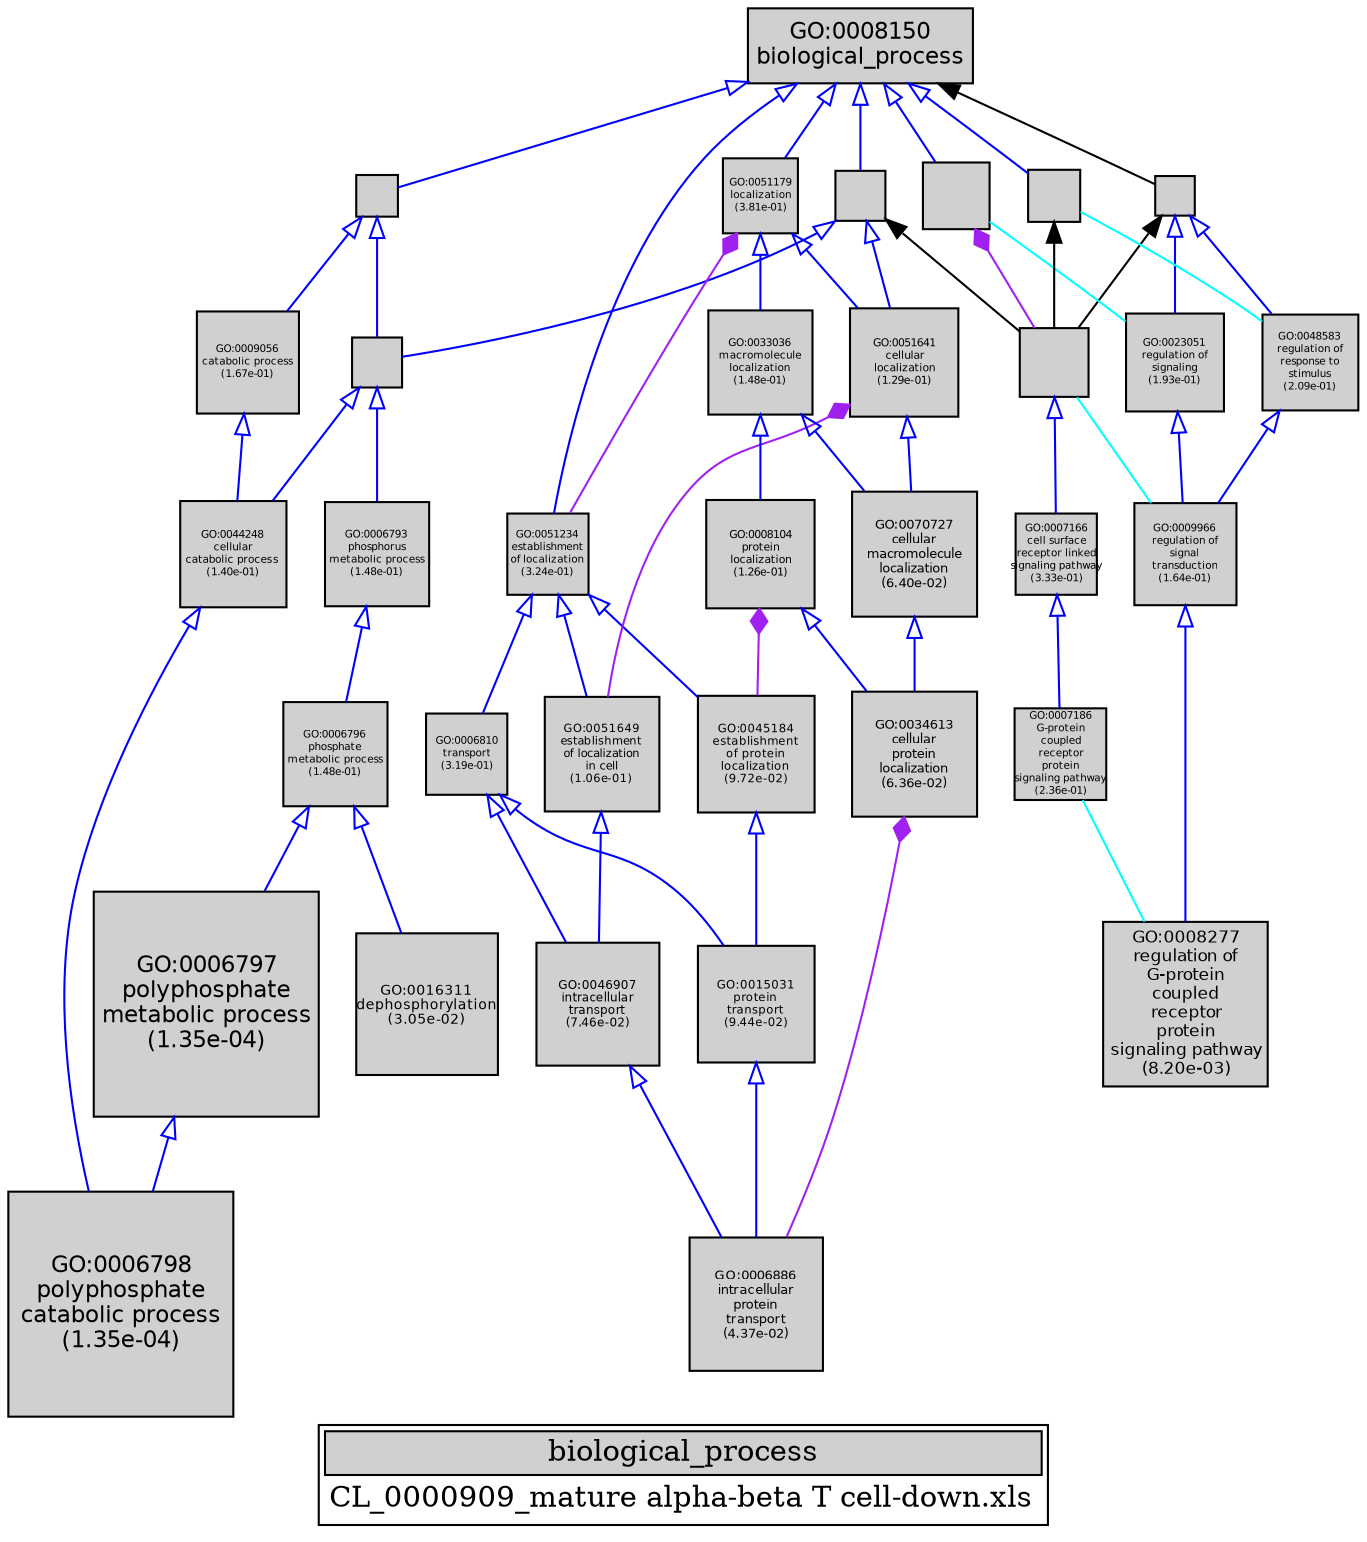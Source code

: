 digraph "biological_process" {
graph [ bgcolor = "#FFFFFF", label = <<TABLE COLOR="black" BGCOLOR="white"><TR><TD COLSPAN="2" BGCOLOR="#D0D0D0"><FONT COLOR="black">biological_process</FONT></TD></TR><TR><TD BORDER="0">CL_0000909_mature alpha-beta T cell-down.xls</TD></TR></TABLE>> ];
node [ fontname = "Helvetica" ];

subgraph "nodes" {

node [ style = "filled", fixedsize = "true", width = 1, shape = "box", fontsize = 9, fillcolor = "#D0D0D0", fontcolor = "black", color = "black" ];

"GO:0044237" [ URL = "#GO:0044237", label = "", width = 0.332142666392, shape = "box", height = 0.332142666392 ];
"GO:0006797" [ URL = "#GO:0006797", label = <<TABLE BORDER="0"><TR><TD>GO:0006797<BR/>polyphosphate<BR/>metabolic process<BR/>(1.35e-04)</TD></TR></TABLE>>, width = 1.5, shape = "box", fontsize = 10.8, height = 1.5 ];
"GO:0009987" [ URL = "#GO:0009987", label = "", width = 0.328783065663, shape = "box", height = 0.328783065663 ];
"GO:0008277" [ URL = "#GO:0008277", label = <<TABLE BORDER="0"><TR><TD>GO:0008277<BR/>regulation of<BR/>G-protein<BR/>coupled<BR/>receptor<BR/>protein<BR/>signaling pathway<BR/>(8.20e-03)</TD></TR></TABLE>>, width = 1.10329283166, shape = "box", fontsize = 7.94370838792, height = 1.10329283166 ];
"GO:0006810" [ URL = "#GO:0006810", label = <<TABLE BORDER="0"><TR><TD>GO:0006810<BR/>transport<BR/>(3.19e-01)</TD></TR></TABLE>>, width = 0.545440422904, shape = "box", fontsize = 5.0, height = 0.545440422904 ];
"GO:0051234" [ URL = "#GO:0051234", label = <<TABLE BORDER="0"><TR><TD>GO:0051234<BR/>establishment<BR/>of localization<BR/>(3.24e-01)</TD></TR></TABLE>>, width = 0.541525161683, shape = "box", fontsize = 5.0, height = 0.541525161683 ];
"GO:0006793" [ URL = "#GO:0006793", label = <<TABLE BORDER="0"><TR><TD>GO:0006793<BR/>phosphorus<BR/>metabolic process<BR/>(1.48e-01)</TD></TR></TABLE>>, width = 0.699568301837, shape = "box", fontsize = 5.03689177323, height = 0.699568301837 ];
"GO:0023051" [ URL = "#GO:0023051", label = <<TABLE BORDER="0"><TR><TD>GO:0023051<BR/>regulation of<BR/>signaling<BR/>(1.93e-01)</TD></TR></TABLE>>, width = 0.650852179776, shape = "box", fontsize = 5.0, height = 0.650852179776 ];
"GO:0008104" [ URL = "#GO:0008104", label = <<TABLE BORDER="0"><TR><TD>GO:0008104<BR/>protein<BR/>localization<BR/>(1.26e-01)</TD></TR></TABLE>>, width = 0.728534568213, shape = "box", fontsize = 5.24544889114, height = 0.728534568213 ];
"GO:0008152" [ URL = "#GO:0008152", label = "", width = 0.275747136153, shape = "box", height = 0.275747136153 ];
"GO:0048583" [ URL = "#GO:0048583", label = <<TABLE BORDER="0"><TR><TD>GO:0048583<BR/>regulation of<BR/>response to<BR/>stimulus<BR/>(2.09e-01)</TD></TR></TABLE>>, width = 0.634805230853, shape = "box", fontsize = 5.0, height = 0.634805230853 ];
"GO:0016311" [ URL = "#GO:0016311", label = <<TABLE BORDER="0"><TR><TD>GO:0016311<BR/>dephosphorylation<BR/>(3.05e-02)</TD></TR></TABLE>>, width = 0.941957003288, shape = "box", fontsize = 6.78209042368, height = 0.941957003288 ];
"GO:0007186" [ URL = "#GO:0007186", label = <<TABLE BORDER="0"><TR><TD>GO:0007186<BR/>G-protein<BR/>coupled<BR/>receptor<BR/>protein<BR/>signaling pathway<BR/>(2.36e-01)</TD></TR></TABLE>>, width = 0.610352561716, shape = "box", fontsize = 5.0, height = 0.610352561716 ];
"GO:0007166" [ URL = "#GO:0007166", label = <<TABLE BORDER="0"><TR><TD>GO:0007166<BR/>cell surface<BR/>receptor linked<BR/>signaling pathway<BR/>(3.33e-01)</TD></TR></TABLE>>, width = 0.535012838759, shape = "box", fontsize = 5.0, height = 0.535012838759 ];
"GO:0008150" [ URL = "#GO:0008150", label = <<TABLE BORDER="0"><TR><TD>GO:0008150<BR/>biological_process</TD></TR></TABLE>>, width = 1.5, shape = "box", fontsize = 10.8 ];
"GO:0045184" [ URL = "#GO:0045184", label = <<TABLE BORDER="0"><TR><TD>GO:0045184<BR/>establishment<BR/>of protein<BR/>localization<BR/>(9.72e-02)</TD></TR></TABLE>>, width = 0.77186748262, shape = "box", fontsize = 5.55744587486, height = 0.77186748262 ];
"GO:0009966" [ URL = "#GO:0009966", label = <<TABLE BORDER="0"><TR><TD>GO:0009966<BR/>regulation of<BR/>signal<BR/>transduction<BR/>(1.64e-01)</TD></TR></TABLE>>, width = 0.680972759423, shape = "box", fontsize = 5.0, height = 0.680972759423 ];
"GO:0009056" [ URL = "#GO:0009056", label = <<TABLE BORDER="0"><TR><TD>GO:0009056<BR/>catabolic process<BR/>(1.67e-01)</TD></TR></TABLE>>, width = 0.678634824818, shape = "box", fontsize = 5.0, height = 0.678634824818 ];
"GO:0006798" [ URL = "#GO:0006798", label = <<TABLE BORDER="0"><TR><TD>GO:0006798<BR/>polyphosphate<BR/>catabolic process<BR/>(1.35e-04)</TD></TR></TABLE>>, width = 1.5, shape = "box", fontsize = 10.8, height = 1.5 ];
"GO:0070727" [ URL = "#GO:0070727", label = <<TABLE BORDER="0"><TR><TD>GO:0070727<BR/>cellular<BR/>macromolecule<BR/>localization<BR/>(6.40e-02)</TD></TR></TABLE>>, width = 0.837132066179, shape = "box", fontsize = 6.02735087649, height = 0.837132066179 ];
"GO:0044248" [ URL = "#GO:0044248", label = <<TABLE BORDER="0"><TR><TD>GO:0044248<BR/>cellular<BR/>catabolic process<BR/>(1.40e-01)</TD></TR></TABLE>>, width = 0.709577555657, shape = "box", fontsize = 5.10895840073, height = 0.709577555657 ];
"GO:0050789" [ URL = "#GO:0050789", label = "", width = 0.257022057164, shape = "box", height = 0.257022057164 ];
"GO:0006886" [ URL = "#GO:0006886", label = <<TABLE BORDER="0"><TR><TD>GO:0006886<BR/>intracellular<BR/>protein<BR/>transport<BR/>(4.37e-02)</TD></TR></TABLE>>, width = 0.892597991096, shape = "box", fontsize = 6.42670553589, height = 0.892597991096 ];
"GO:0007165" [ URL = "#GO:0007165", label = "", width = 0.458263148039, shape = "box", height = 0.458263148039 ];
"GO:0051641" [ URL = "#GO:0051641", label = <<TABLE BORDER="0"><TR><TD>GO:0051641<BR/>cellular<BR/>localization<BR/>(1.29e-01)</TD></TR></TABLE>>, width = 0.724264774196, shape = "box", fontsize = 5.21470637421, height = 0.724264774196 ];
"GO:0034613" [ URL = "#GO:0034613", label = <<TABLE BORDER="0"><TR><TD>GO:0034613<BR/>cellular<BR/>protein<BR/>localization<BR/>(6.36e-02)</TD></TR></TABLE>>, width = 0.838051489518, shape = "box", fontsize = 6.03397072453, height = 0.838051489518 ];
"GO:0033036" [ URL = "#GO:0033036", label = <<TABLE BORDER="0"><TR><TD>GO:0033036<BR/>macromolecule<BR/>localization<BR/>(1.48e-01)</TD></TR></TABLE>>, width = 0.700624108258, shape = "box", fontsize = 5.04449357946, height = 0.700624108258 ];
"GO:0046907" [ URL = "#GO:0046907", label = <<TABLE BORDER="0"><TR><TD>GO:0046907<BR/>intracellular<BR/>transport<BR/>(7.46e-02)</TD></TR></TABLE>>, width = 0.813953433061, shape = "box", fontsize = 5.86046471804, height = 0.813953433061 ];
"GO:0023052" [ URL = "#GO:0023052", label = "", width = 0.442726746073, shape = "box", height = 0.442726746073 ];
"GO:0051179" [ URL = "#GO:0051179", label = <<TABLE BORDER="0"><TR><TD>GO:0051179<BR/>localization<BR/>(3.81e-01)</TD></TR></TABLE>>, width = 0.502775939269, shape = "box", fontsize = 5.0, height = 0.502775939269 ];
"GO:0006796" [ URL = "#GO:0006796", label = <<TABLE BORDER="0"><TR><TD>GO:0006796<BR/>phosphate<BR/>metabolic process<BR/>(1.48e-01)</TD></TR></TABLE>>, width = 0.699568301837, shape = "box", fontsize = 5.03689177323, height = 0.699568301837 ];
"GO:0050896" [ URL = "#GO:0050896", label = "", width = 0.346779230998, shape = "box", height = 0.346779230998 ];
"GO:0015031" [ URL = "#GO:0015031", label = <<TABLE BORDER="0"><TR><TD>GO:0015031<BR/>protein<BR/>transport<BR/>(9.44e-02)</TD></TR></TABLE>>, width = 0.776642909561, shape = "box", fontsize = 5.59182894884, height = 0.776642909561 ];
"GO:0051649" [ URL = "#GO:0051649", label = <<TABLE BORDER="0"><TR><TD>GO:0051649<BR/>establishment<BR/>of localization<BR/>in cell<BR/>(1.06e-01)</TD></TR></TABLE>>, width = 0.757609503316, shape = "box", fontsize = 5.45478842387, height = 0.757609503316 ];
}
subgraph "edges" {


edge [ dir = "back", weight = 1 ];
subgraph "regulates" {


edge [ color = "cyan", arrowtail = "none" ];
subgraph "positive" {


edge [ color = "green", arrowtail = "vee" ];
}
subgraph "negative" {


edge [ color = "red", arrowtail = "tee" ];
}
"GO:0007165" -> "GO:0009966";
"GO:0023052" -> "GO:0023051";
"GO:0007186" -> "GO:0008277";
"GO:0050896" -> "GO:0048583";
}
subgraph "part_of" {


edge [ color = "purple", arrowtail = "diamond", weight = 2.5 ];
"GO:0051641" -> "GO:0051649";
"GO:0008104" -> "GO:0045184";
"GO:0051179" -> "GO:0051234";
"GO:0023052" -> "GO:0007165";
"GO:0034613" -> "GO:0006886";
}
subgraph "is_a" {


edge [ color = "blue", arrowtail = "empty", weight = 5.0 ];
"GO:0008150" -> "GO:0051179";
"GO:0048583" -> "GO:0009966";
"GO:0007165" -> "GO:0007166";
"GO:0006810" -> "GO:0046907";
"GO:0009987" -> "GO:0044237";
"GO:0009966" -> "GO:0008277";
"GO:0046907" -> "GO:0006886";
"GO:0006796" -> "GO:0006797";
"GO:0033036" -> "GO:0008104";
"GO:0006797" -> "GO:0006798";
"GO:0044237" -> "GO:0006793";
"GO:0006793" -> "GO:0006796";
"GO:0008150" -> "GO:0008152";
"GO:0007166" -> "GO:0007186";
"GO:0050789" -> "GO:0023051";
"GO:0008152" -> "GO:0044237";
"GO:0051641" -> "GO:0070727";
"GO:0051234" -> "GO:0045184";
"GO:0008150" -> "GO:0009987";
"GO:0051234" -> "GO:0006810";
"GO:0070727" -> "GO:0034613";
"GO:0009056" -> "GO:0044248";
"GO:0033036" -> "GO:0070727";
"GO:0044237" -> "GO:0044248";
"GO:0044248" -> "GO:0006798";
"GO:0023051" -> "GO:0009966";
"GO:0008104" -> "GO:0034613";
"GO:0051649" -> "GO:0046907";
"GO:0006810" -> "GO:0015031";
"GO:0050789" -> "GO:0048583";
"GO:0008150" -> "GO:0023052";
"GO:0008150" -> "GO:0050896";
"GO:0009987" -> "GO:0051641";
"GO:0051179" -> "GO:0051641";
"GO:0006796" -> "GO:0016311";
"GO:0051234" -> "GO:0051649";
"GO:0015031" -> "GO:0006886";
"GO:0008152" -> "GO:0009056";
"GO:0051179" -> "GO:0033036";
"GO:0008150" -> "GO:0051234";
"GO:0045184" -> "GO:0015031";
}
"GO:0050789" -> "GO:0007165";
"GO:0050896" -> "GO:0007165";
"GO:0009987" -> "GO:0007165";
"GO:0008150" -> "GO:0050789";
}
}
